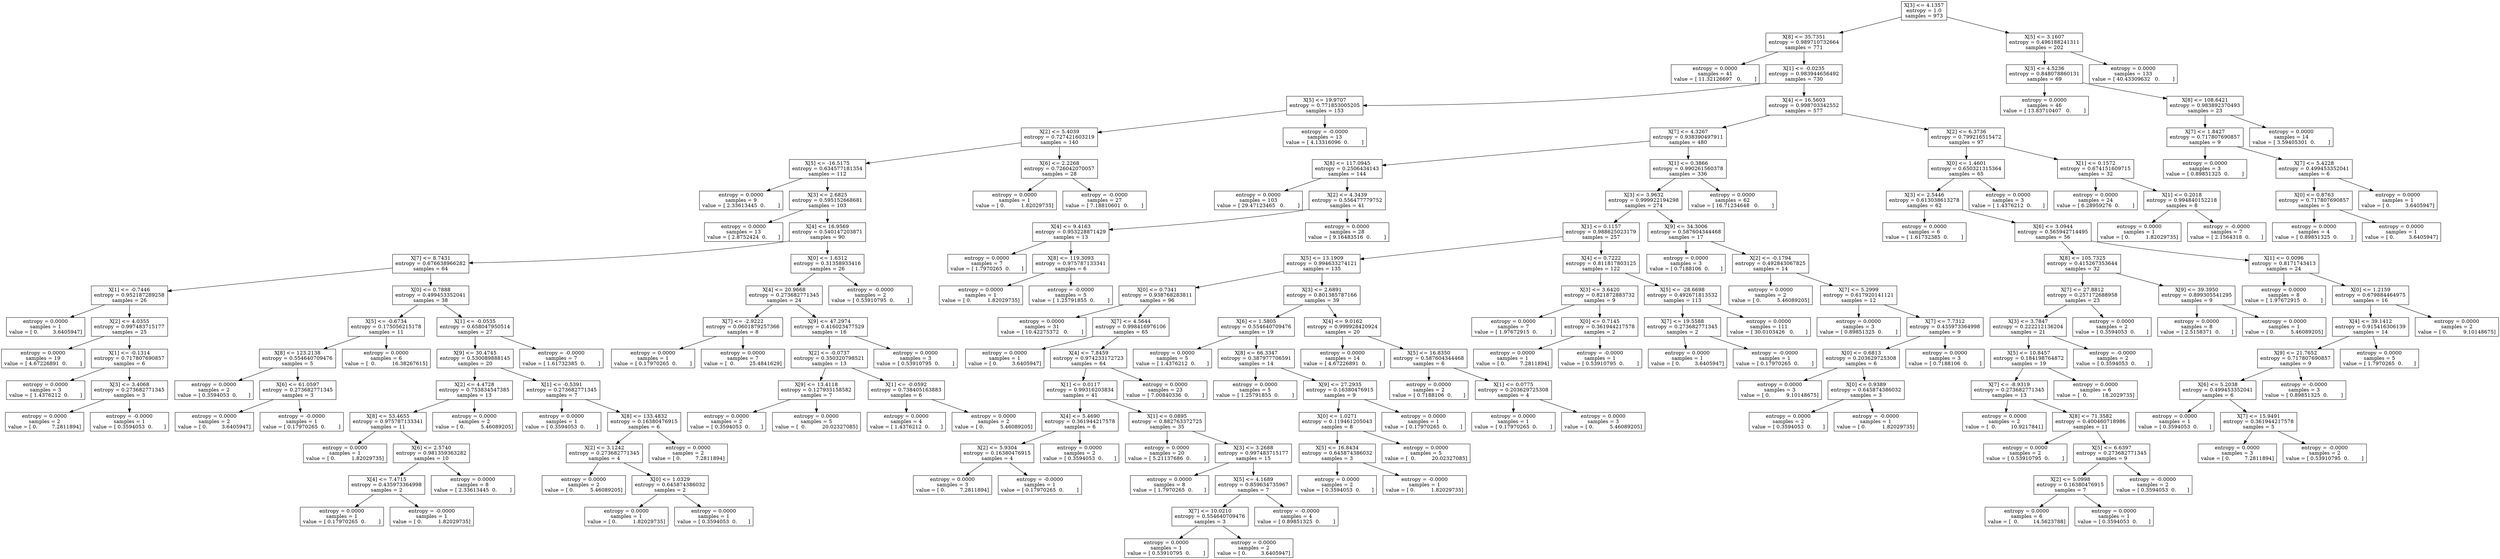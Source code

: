 digraph Tree {
0 [label="X[3] <= 4.1357\nentropy = 1.0\nsamples = 973", shape="box"] ;
1 [label="X[8] <= 35.7351\nentropy = 0.989710732664\nsamples = 771", shape="box"] ;
0 -> 1 ;
2 [label="entropy = 0.0000\nsamples = 41\nvalue = [ 11.32126697   0.        ]", shape="box"] ;
1 -> 2 ;
3 [label="X[1] <= -0.0235\nentropy = 0.983944656492\nsamples = 730", shape="box"] ;
1 -> 3 ;
4 [label="X[5] <= 19.9707\nentropy = 0.771853005205\nsamples = 153", shape="box"] ;
3 -> 4 ;
5 [label="X[2] <= 5.4039\nentropy = 0.727421603219\nsamples = 140", shape="box"] ;
4 -> 5 ;
6 [label="X[5] <= -16.5175\nentropy = 0.634577181354\nsamples = 112", shape="box"] ;
5 -> 6 ;
7 [label="entropy = 0.0000\nsamples = 9\nvalue = [ 2.33613445  0.        ]", shape="box"] ;
6 -> 7 ;
8 [label="X[3] <= 2.6825\nentropy = 0.595152668681\nsamples = 103", shape="box"] ;
6 -> 8 ;
9 [label="entropy = 0.0000\nsamples = 13\nvalue = [ 2.8752424  0.       ]", shape="box"] ;
8 -> 9 ;
10 [label="X[4] <= 16.9569\nentropy = 0.540147203871\nsamples = 90", shape="box"] ;
8 -> 10 ;
11 [label="X[7] <= 8.7431\nentropy = 0.676638966282\nsamples = 64", shape="box"] ;
10 -> 11 ;
12 [label="X[1] <= -0.7446\nentropy = 0.952187289258\nsamples = 26", shape="box"] ;
11 -> 12 ;
13 [label="entropy = 0.0000\nsamples = 1\nvalue = [ 0.         3.6405947]", shape="box"] ;
12 -> 13 ;
14 [label="X[2] <= 4.0355\nentropy = 0.997483715177\nsamples = 25", shape="box"] ;
12 -> 14 ;
15 [label="entropy = 0.0000\nsamples = 19\nvalue = [ 4.67226891  0.        ]", shape="box"] ;
14 -> 15 ;
16 [label="X[1] <= -0.1314\nentropy = 0.717807690857\nsamples = 6", shape="box"] ;
14 -> 16 ;
17 [label="entropy = 0.0000\nsamples = 3\nvalue = [ 1.4376212  0.       ]", shape="box"] ;
16 -> 17 ;
18 [label="X[3] <= 3.4068\nentropy = 0.273682771345\nsamples = 3", shape="box"] ;
16 -> 18 ;
19 [label="entropy = 0.0000\nsamples = 2\nvalue = [ 0.         7.2811894]", shape="box"] ;
18 -> 19 ;
20 [label="entropy = -0.0000\nsamples = 1\nvalue = [ 0.3594053  0.       ]", shape="box"] ;
18 -> 20 ;
21 [label="X[0] <= 0.7888\nentropy = 0.499453352041\nsamples = 38", shape="box"] ;
11 -> 21 ;
22 [label="X[5] <= -0.6734\nentropy = 0.175056215178\nsamples = 11", shape="box"] ;
21 -> 22 ;
23 [label="X[8] <= 123.2138\nentropy = 0.554640709476\nsamples = 5", shape="box"] ;
22 -> 23 ;
24 [label="entropy = 0.0000\nsamples = 2\nvalue = [ 0.3594053  0.       ]", shape="box"] ;
23 -> 24 ;
25 [label="X[6] <= 61.0597\nentropy = 0.273682771345\nsamples = 3", shape="box"] ;
23 -> 25 ;
26 [label="entropy = 0.0000\nsamples = 2\nvalue = [ 0.         3.6405947]", shape="box"] ;
25 -> 26 ;
27 [label="entropy = -0.0000\nsamples = 1\nvalue = [ 0.17970265  0.        ]", shape="box"] ;
25 -> 27 ;
28 [label="entropy = 0.0000\nsamples = 6\nvalue = [  0.          16.38267615]", shape="box"] ;
22 -> 28 ;
29 [label="X[1] <= -0.0535\nentropy = 0.658047950514\nsamples = 27", shape="box"] ;
21 -> 29 ;
30 [label="X[9] <= 30.4745\nentropy = 0.530089888145\nsamples = 20", shape="box"] ;
29 -> 30 ;
31 [label="X[2] <= 4.4728\nentropy = 0.753834547385\nsamples = 13", shape="box"] ;
30 -> 31 ;
32 [label="X[8] <= 53.4655\nentropy = 0.975787133341\nsamples = 11", shape="box"] ;
31 -> 32 ;
33 [label="entropy = 0.0000\nsamples = 1\nvalue = [ 0.          1.82029735]", shape="box"] ;
32 -> 33 ;
34 [label="X[6] <= 2.5740\nentropy = 0.981359363282\nsamples = 10", shape="box"] ;
32 -> 34 ;
35 [label="X[4] <= 7.4715\nentropy = 0.435973364998\nsamples = 2", shape="box"] ;
34 -> 35 ;
36 [label="entropy = 0.0000\nsamples = 1\nvalue = [ 0.17970265  0.        ]", shape="box"] ;
35 -> 36 ;
37 [label="entropy = -0.0000\nsamples = 1\nvalue = [ 0.          1.82029735]", shape="box"] ;
35 -> 37 ;
38 [label="entropy = 0.0000\nsamples = 8\nvalue = [ 2.33613445  0.        ]", shape="box"] ;
34 -> 38 ;
39 [label="entropy = 0.0000\nsamples = 2\nvalue = [ 0.          5.46089205]", shape="box"] ;
31 -> 39 ;
40 [label="X[1] <= -0.5391\nentropy = 0.273682771345\nsamples = 7", shape="box"] ;
30 -> 40 ;
41 [label="entropy = 0.0000\nsamples = 1\nvalue = [ 0.3594053  0.       ]", shape="box"] ;
40 -> 41 ;
42 [label="X[8] <= 133.4832\nentropy = 0.16380476915\nsamples = 6", shape="box"] ;
40 -> 42 ;
43 [label="X[2] <= 3.1242\nentropy = 0.273682771345\nsamples = 4", shape="box"] ;
42 -> 43 ;
44 [label="entropy = 0.0000\nsamples = 2\nvalue = [ 0.          5.46089205]", shape="box"] ;
43 -> 44 ;
45 [label="X[0] <= 1.0329\nentropy = 0.645874386032\nsamples = 2", shape="box"] ;
43 -> 45 ;
46 [label="entropy = 0.0000\nsamples = 1\nvalue = [ 0.          1.82029735]", shape="box"] ;
45 -> 46 ;
47 [label="entropy = 0.0000\nsamples = 1\nvalue = [ 0.3594053  0.       ]", shape="box"] ;
45 -> 47 ;
48 [label="entropy = 0.0000\nsamples = 2\nvalue = [ 0.         7.2811894]", shape="box"] ;
42 -> 48 ;
49 [label="entropy = -0.0000\nsamples = 7\nvalue = [ 1.61732385  0.        ]", shape="box"] ;
29 -> 49 ;
50 [label="X[0] <= 1.6312\nentropy = 0.31358933416\nsamples = 26", shape="box"] ;
10 -> 50 ;
51 [label="X[4] <= 20.9668\nentropy = 0.273682771345\nsamples = 24", shape="box"] ;
50 -> 51 ;
52 [label="X[7] <= -2.9222\nentropy = 0.0601879257366\nsamples = 8", shape="box"] ;
51 -> 52 ;
53 [label="entropy = 0.0000\nsamples = 1\nvalue = [ 0.17970265  0.        ]", shape="box"] ;
52 -> 53 ;
54 [label="entropy = 0.0000\nsamples = 7\nvalue = [  0.         25.4841629]", shape="box"] ;
52 -> 54 ;
55 [label="X[9] <= 47.2974\nentropy = 0.416023477529\nsamples = 16", shape="box"] ;
51 -> 55 ;
56 [label="X[2] <= -0.0737\nentropy = 0.350320798521\nsamples = 13", shape="box"] ;
55 -> 56 ;
57 [label="X[9] <= 13.4118\nentropy = 0.127935158582\nsamples = 7", shape="box"] ;
56 -> 57 ;
58 [label="entropy = 0.0000\nsamples = 2\nvalue = [ 0.3594053  0.       ]", shape="box"] ;
57 -> 58 ;
59 [label="entropy = 0.0000\nsamples = 5\nvalue = [  0.          20.02327085]", shape="box"] ;
57 -> 59 ;
60 [label="X[1] <= -0.0592\nentropy = 0.738405163883\nsamples = 6", shape="box"] ;
56 -> 60 ;
61 [label="entropy = 0.0000\nsamples = 4\nvalue = [ 1.4376212  0.       ]", shape="box"] ;
60 -> 61 ;
62 [label="entropy = 0.0000\nsamples = 2\nvalue = [ 0.          5.46089205]", shape="box"] ;
60 -> 62 ;
63 [label="entropy = 0.0000\nsamples = 3\nvalue = [ 0.53910795  0.        ]", shape="box"] ;
55 -> 63 ;
64 [label="entropy = -0.0000\nsamples = 2\nvalue = [ 0.53910795  0.        ]", shape="box"] ;
50 -> 64 ;
65 [label="X[6] <= 2.2268\nentropy = 0.726042070057\nsamples = 28", shape="box"] ;
5 -> 65 ;
66 [label="entropy = 0.0000\nsamples = 1\nvalue = [ 0.          1.82029735]", shape="box"] ;
65 -> 66 ;
67 [label="entropy = -0.0000\nsamples = 27\nvalue = [ 7.18810601  0.        ]", shape="box"] ;
65 -> 67 ;
68 [label="entropy = -0.0000\nsamples = 13\nvalue = [ 4.13316096  0.        ]", shape="box"] ;
4 -> 68 ;
69 [label="X[4] <= 16.5603\nentropy = 0.998703342552\nsamples = 577", shape="box"] ;
3 -> 69 ;
70 [label="X[7] <= 4.3267\nentropy = 0.938390497911\nsamples = 480", shape="box"] ;
69 -> 70 ;
71 [label="X[8] <= 117.0945\nentropy = 0.2506434143\nsamples = 144", shape="box"] ;
70 -> 71 ;
72 [label="entropy = 0.0000\nsamples = 103\nvalue = [ 29.47123465   0.        ]", shape="box"] ;
71 -> 72 ;
73 [label="X[2] <= 4.3439\nentropy = 0.556477779752\nsamples = 41", shape="box"] ;
71 -> 73 ;
74 [label="X[4] <= 9.4163\nentropy = 0.953228871429\nsamples = 13", shape="box"] ;
73 -> 74 ;
75 [label="entropy = 0.0000\nsamples = 7\nvalue = [ 1.7970265  0.       ]", shape="box"] ;
74 -> 75 ;
76 [label="X[8] <= 119.3093\nentropy = 0.975787133341\nsamples = 6", shape="box"] ;
74 -> 76 ;
77 [label="entropy = 0.0000\nsamples = 1\nvalue = [ 0.          1.82029735]", shape="box"] ;
76 -> 77 ;
78 [label="entropy = -0.0000\nsamples = 5\nvalue = [ 1.25791855  0.        ]", shape="box"] ;
76 -> 78 ;
79 [label="entropy = 0.0000\nsamples = 28\nvalue = [ 9.16483516  0.        ]", shape="box"] ;
73 -> 79 ;
80 [label="X[1] <= 0.3866\nentropy = 0.990261560378\nsamples = 336", shape="box"] ;
70 -> 80 ;
81 [label="X[3] <= 3.9632\nentropy = 0.999922194298\nsamples = 274", shape="box"] ;
80 -> 81 ;
82 [label="X[1] <= 0.1157\nentropy = 0.988625023179\nsamples = 257", shape="box"] ;
81 -> 82 ;
83 [label="X[5] <= 13.1909\nentropy = 0.994633274121\nsamples = 135", shape="box"] ;
82 -> 83 ;
84 [label="X[0] <= 0.7341\nentropy = 0.938768283811\nsamples = 96", shape="box"] ;
83 -> 84 ;
85 [label="entropy = 0.0000\nsamples = 31\nvalue = [ 10.42275372   0.        ]", shape="box"] ;
84 -> 85 ;
86 [label="X[7] <= 4.5644\nentropy = 0.998416976106\nsamples = 65", shape="box"] ;
84 -> 86 ;
87 [label="entropy = 0.0000\nsamples = 1\nvalue = [ 0.         3.6405947]", shape="box"] ;
86 -> 87 ;
88 [label="X[4] <= 7.8459\nentropy = 0.974233172723\nsamples = 64", shape="box"] ;
86 -> 88 ;
89 [label="X[1] <= 0.0117\nentropy = 0.99316203834\nsamples = 41", shape="box"] ;
88 -> 89 ;
90 [label="X[4] <= 5.4690\nentropy = 0.361944217578\nsamples = 6", shape="box"] ;
89 -> 90 ;
91 [label="X[2] <= 5.9304\nentropy = 0.16380476915\nsamples = 4", shape="box"] ;
90 -> 91 ;
92 [label="entropy = 0.0000\nsamples = 3\nvalue = [ 0.         7.2811894]", shape="box"] ;
91 -> 92 ;
93 [label="entropy = -0.0000\nsamples = 1\nvalue = [ 0.17970265  0.        ]", shape="box"] ;
91 -> 93 ;
94 [label="entropy = 0.0000\nsamples = 2\nvalue = [ 0.3594053  0.       ]", shape="box"] ;
90 -> 94 ;
95 [label="X[1] <= 0.0895\nentropy = 0.882763372725\nsamples = 35", shape="box"] ;
89 -> 95 ;
96 [label="entropy = 0.0000\nsamples = 20\nvalue = [ 5.21137686  0.        ]", shape="box"] ;
95 -> 96 ;
97 [label="X[3] <= 3.2688\nentropy = 0.997483715177\nsamples = 15", shape="box"] ;
95 -> 97 ;
98 [label="entropy = 0.0000\nsamples = 8\nvalue = [ 1.7970265  0.       ]", shape="box"] ;
97 -> 98 ;
99 [label="X[5] <= 4.1689\nentropy = 0.859634735967\nsamples = 7", shape="box"] ;
97 -> 99 ;
100 [label="X[7] <= 10.0210\nentropy = 0.554640709476\nsamples = 3", shape="box"] ;
99 -> 100 ;
101 [label="entropy = 0.0000\nsamples = 1\nvalue = [ 0.53910795  0.        ]", shape="box"] ;
100 -> 101 ;
102 [label="entropy = 0.0000\nsamples = 2\nvalue = [ 0.         3.6405947]", shape="box"] ;
100 -> 102 ;
103 [label="entropy = -0.0000\nsamples = 4\nvalue = [ 0.89851325  0.        ]", shape="box"] ;
99 -> 103 ;
104 [label="entropy = 0.0000\nsamples = 23\nvalue = [ 7.00840336  0.        ]", shape="box"] ;
88 -> 104 ;
105 [label="X[3] <= 2.6891\nentropy = 0.801385787166\nsamples = 39", shape="box"] ;
83 -> 105 ;
106 [label="X[6] <= 1.5805\nentropy = 0.554640709476\nsamples = 19", shape="box"] ;
105 -> 106 ;
107 [label="entropy = 0.0000\nsamples = 5\nvalue = [ 1.4376212  0.       ]", shape="box"] ;
106 -> 107 ;
108 [label="X[8] <= 66.3347\nentropy = 0.387977706591\nsamples = 14", shape="box"] ;
106 -> 108 ;
109 [label="entropy = 0.0000\nsamples = 5\nvalue = [ 1.25791855  0.        ]", shape="box"] ;
108 -> 109 ;
110 [label="X[9] <= 27.2935\nentropy = 0.16380476915\nsamples = 9", shape="box"] ;
108 -> 110 ;
111 [label="X[0] <= 1.0271\nentropy = 0.119461205043\nsamples = 8", shape="box"] ;
110 -> 111 ;
112 [label="X[5] <= 16.8434\nentropy = 0.645874386032\nsamples = 3", shape="box"] ;
111 -> 112 ;
113 [label="entropy = 0.0000\nsamples = 2\nvalue = [ 0.3594053  0.       ]", shape="box"] ;
112 -> 113 ;
114 [label="entropy = -0.0000\nsamples = 1\nvalue = [ 0.          1.82029735]", shape="box"] ;
112 -> 114 ;
115 [label="entropy = 0.0000\nsamples = 5\nvalue = [  0.          20.02327085]", shape="box"] ;
111 -> 115 ;
116 [label="entropy = 0.0000\nsamples = 1\nvalue = [ 0.17970265  0.        ]", shape="box"] ;
110 -> 116 ;
117 [label="X[4] <= 9.0162\nentropy = 0.999928420924\nsamples = 20", shape="box"] ;
105 -> 117 ;
118 [label="entropy = 0.0000\nsamples = 14\nvalue = [ 4.67226891  0.        ]", shape="box"] ;
117 -> 118 ;
119 [label="X[5] <= 16.8350\nentropy = 0.587604344468\nsamples = 6", shape="box"] ;
117 -> 119 ;
120 [label="entropy = 0.0000\nsamples = 2\nvalue = [ 0.7188106  0.       ]", shape="box"] ;
119 -> 120 ;
121 [label="X[1] <= 0.0775\nentropy = 0.203629725308\nsamples = 4", shape="box"] ;
119 -> 121 ;
122 [label="entropy = 0.0000\nsamples = 1\nvalue = [ 0.17970265  0.        ]", shape="box"] ;
121 -> 122 ;
123 [label="entropy = 0.0000\nsamples = 3\nvalue = [ 0.          5.46089205]", shape="box"] ;
121 -> 123 ;
124 [label="X[4] <= 0.7222\nentropy = 0.811817803125\nsamples = 122", shape="box"] ;
82 -> 124 ;
125 [label="X[3] <= 3.6420\nentropy = 0.821872883732\nsamples = 9", shape="box"] ;
124 -> 125 ;
126 [label="entropy = 0.0000\nsamples = 7\nvalue = [ 1.97672915  0.        ]", shape="box"] ;
125 -> 126 ;
127 [label="X[0] <= 0.7145\nentropy = 0.361944217578\nsamples = 2", shape="box"] ;
125 -> 127 ;
128 [label="entropy = 0.0000\nsamples = 1\nvalue = [ 0.         7.2811894]", shape="box"] ;
127 -> 128 ;
129 [label="entropy = -0.0000\nsamples = 1\nvalue = [ 0.53910795  0.        ]", shape="box"] ;
127 -> 129 ;
130 [label="X[5] <= -28.6698\nentropy = 0.492671813532\nsamples = 113", shape="box"] ;
124 -> 130 ;
131 [label="X[7] <= 19.5588\nentropy = 0.273682771345\nsamples = 2", shape="box"] ;
130 -> 131 ;
132 [label="entropy = 0.0000\nsamples = 1\nvalue = [ 0.         3.6405947]", shape="box"] ;
131 -> 132 ;
133 [label="entropy = -0.0000\nsamples = 1\nvalue = [ 0.17970265  0.        ]", shape="box"] ;
131 -> 133 ;
134 [label="entropy = 0.0000\nsamples = 111\nvalue = [ 30.0103426   0.       ]", shape="box"] ;
130 -> 134 ;
135 [label="X[9] <= 34.3006\nentropy = 0.587604344468\nsamples = 17", shape="box"] ;
81 -> 135 ;
136 [label="entropy = 0.0000\nsamples = 3\nvalue = [ 0.7188106  0.       ]", shape="box"] ;
135 -> 136 ;
137 [label="X[2] <= -0.1794\nentropy = 0.492843067825\nsamples = 14", shape="box"] ;
135 -> 137 ;
138 [label="entropy = 0.0000\nsamples = 2\nvalue = [ 0.          5.46089205]", shape="box"] ;
137 -> 138 ;
139 [label="X[7] <= 5.2999\nentropy = 0.617920141121\nsamples = 12", shape="box"] ;
137 -> 139 ;
140 [label="entropy = 0.0000\nsamples = 3\nvalue = [ 0.89851325  0.        ]", shape="box"] ;
139 -> 140 ;
141 [label="X[7] <= 7.7312\nentropy = 0.435973364998\nsamples = 9", shape="box"] ;
139 -> 141 ;
142 [label="X[0] <= 0.6813\nentropy = 0.203629725308\nsamples = 6", shape="box"] ;
141 -> 142 ;
143 [label="entropy = 0.0000\nsamples = 3\nvalue = [ 0.          9.10148675]", shape="box"] ;
142 -> 143 ;
144 [label="X[0] <= 0.9389\nentropy = 0.645874386032\nsamples = 3", shape="box"] ;
142 -> 144 ;
145 [label="entropy = 0.0000\nsamples = 2\nvalue = [ 0.3594053  0.       ]", shape="box"] ;
144 -> 145 ;
146 [label="entropy = -0.0000\nsamples = 1\nvalue = [ 0.          1.82029735]", shape="box"] ;
144 -> 146 ;
147 [label="entropy = 0.0000\nsamples = 3\nvalue = [ 0.7188106  0.       ]", shape="box"] ;
141 -> 147 ;
148 [label="entropy = 0.0000\nsamples = 62\nvalue = [ 16.71234648   0.        ]", shape="box"] ;
80 -> 148 ;
149 [label="X[2] <= 6.3736\nentropy = 0.799216515472\nsamples = 97", shape="box"] ;
69 -> 149 ;
150 [label="X[0] <= 1.4601\nentropy = 0.650321315364\nsamples = 65", shape="box"] ;
149 -> 150 ;
151 [label="X[3] <= 2.5446\nentropy = 0.613038613278\nsamples = 62", shape="box"] ;
150 -> 151 ;
152 [label="entropy = 0.0000\nsamples = 6\nvalue = [ 1.61732385  0.        ]", shape="box"] ;
151 -> 152 ;
153 [label="X[6] <= 3.0944\nentropy = 0.565942714495\nsamples = 56", shape="box"] ;
151 -> 153 ;
154 [label="X[8] <= 105.7325\nentropy = 0.415267353644\nsamples = 32", shape="box"] ;
153 -> 154 ;
155 [label="X[7] <= 27.8812\nentropy = 0.257172688958\nsamples = 23", shape="box"] ;
154 -> 155 ;
156 [label="X[3] <= 3.7847\nentropy = 0.222212136204\nsamples = 21", shape="box"] ;
155 -> 156 ;
157 [label="X[5] <= 10.8457\nentropy = 0.184198764872\nsamples = 19", shape="box"] ;
156 -> 157 ;
158 [label="X[7] <= -8.9319\nentropy = 0.273682771345\nsamples = 13", shape="box"] ;
157 -> 158 ;
159 [label="entropy = 0.0000\nsamples = 2\nvalue = [  0.         10.9217841]", shape="box"] ;
158 -> 159 ;
160 [label="X[8] <= 71.3582\nentropy = 0.400460718986\nsamples = 11", shape="box"] ;
158 -> 160 ;
161 [label="entropy = 0.0000\nsamples = 2\nvalue = [ 0.53910795  0.        ]", shape="box"] ;
160 -> 161 ;
162 [label="X[5] <= 6.6397\nentropy = 0.273682771345\nsamples = 9", shape="box"] ;
160 -> 162 ;
163 [label="X[2] <= 5.0998\nentropy = 0.16380476915\nsamples = 7", shape="box"] ;
162 -> 163 ;
164 [label="entropy = 0.0000\nsamples = 6\nvalue = [  0.         14.5623788]", shape="box"] ;
163 -> 164 ;
165 [label="entropy = 0.0000\nsamples = 1\nvalue = [ 0.3594053  0.       ]", shape="box"] ;
163 -> 165 ;
166 [label="entropy = -0.0000\nsamples = 2\nvalue = [ 0.3594053  0.       ]", shape="box"] ;
162 -> 166 ;
167 [label="entropy = 0.0000\nsamples = 6\nvalue = [  0.         18.2029735]", shape="box"] ;
157 -> 167 ;
168 [label="entropy = -0.0000\nsamples = 2\nvalue = [ 0.3594053  0.       ]", shape="box"] ;
156 -> 168 ;
169 [label="entropy = 0.0000\nsamples = 2\nvalue = [ 0.3594053  0.       ]", shape="box"] ;
155 -> 169 ;
170 [label="X[9] <= 39.3950\nentropy = 0.899305541295\nsamples = 9", shape="box"] ;
154 -> 170 ;
171 [label="entropy = 0.0000\nsamples = 8\nvalue = [ 2.5158371  0.       ]", shape="box"] ;
170 -> 171 ;
172 [label="entropy = 0.0000\nsamples = 1\nvalue = [ 0.          5.46089205]", shape="box"] ;
170 -> 172 ;
173 [label="X[1] <= 0.0096\nentropy = 0.8171743413\nsamples = 24", shape="box"] ;
153 -> 173 ;
174 [label="entropy = 0.0000\nsamples = 8\nvalue = [ 1.97672915  0.        ]", shape="box"] ;
173 -> 174 ;
175 [label="X[0] <= 1.2159\nentropy = 0.679884464975\nsamples = 16", shape="box"] ;
173 -> 175 ;
176 [label="X[4] <= 39.1412\nentropy = 0.915416306139\nsamples = 14", shape="box"] ;
175 -> 176 ;
177 [label="X[9] <= 21.7652\nentropy = 0.717807690857\nsamples = 9", shape="box"] ;
176 -> 177 ;
178 [label="X[6] <= 5.2038\nentropy = 0.499453352041\nsamples = 6", shape="box"] ;
177 -> 178 ;
179 [label="entropy = 0.0000\nsamples = 1\nvalue = [ 0.3594053  0.       ]", shape="box"] ;
178 -> 179 ;
180 [label="X[7] <= 15.9491\nentropy = 0.361944217578\nsamples = 5", shape="box"] ;
178 -> 180 ;
181 [label="entropy = 0.0000\nsamples = 3\nvalue = [ 0.         7.2811894]", shape="box"] ;
180 -> 181 ;
182 [label="entropy = -0.0000\nsamples = 2\nvalue = [ 0.53910795  0.        ]", shape="box"] ;
180 -> 182 ;
183 [label="entropy = -0.0000\nsamples = 3\nvalue = [ 0.89851325  0.        ]", shape="box"] ;
177 -> 183 ;
184 [label="entropy = 0.0000\nsamples = 5\nvalue = [ 1.7970265  0.       ]", shape="box"] ;
176 -> 184 ;
185 [label="entropy = 0.0000\nsamples = 2\nvalue = [ 0.          9.10148675]", shape="box"] ;
175 -> 185 ;
186 [label="entropy = 0.0000\nsamples = 3\nvalue = [ 1.4376212  0.       ]", shape="box"] ;
150 -> 186 ;
187 [label="X[1] <= 0.1572\nentropy = 0.674151609715\nsamples = 32", shape="box"] ;
149 -> 187 ;
188 [label="entropy = 0.0000\nsamples = 24\nvalue = [ 6.28959276  0.        ]", shape="box"] ;
187 -> 188 ;
189 [label="X[1] <= 0.2018\nentropy = 0.994840152218\nsamples = 8", shape="box"] ;
187 -> 189 ;
190 [label="entropy = 0.0000\nsamples = 1\nvalue = [ 0.          1.82029735]", shape="box"] ;
189 -> 190 ;
191 [label="entropy = -0.0000\nsamples = 7\nvalue = [ 2.1564318  0.       ]", shape="box"] ;
189 -> 191 ;
192 [label="X[5] <= 3.1607\nentropy = 0.496188241311\nsamples = 202", shape="box"] ;
0 -> 192 ;
193 [label="X[3] <= 4.5236\nentropy = 0.848078860131\nsamples = 69", shape="box"] ;
192 -> 193 ;
194 [label="entropy = 0.0000\nsamples = 46\nvalue = [ 13.83710407   0.        ]", shape="box"] ;
193 -> 194 ;
195 [label="X[8] <= 108.6421\nentropy = 0.983892370493\nsamples = 23", shape="box"] ;
193 -> 195 ;
196 [label="X[7] <= 1.8427\nentropy = 0.717807690857\nsamples = 9", shape="box"] ;
195 -> 196 ;
197 [label="entropy = 0.0000\nsamples = 3\nvalue = [ 0.89851325  0.        ]", shape="box"] ;
196 -> 197 ;
198 [label="X[7] <= 5.4228\nentropy = 0.499453352041\nsamples = 6", shape="box"] ;
196 -> 198 ;
199 [label="X[0] <= 0.8763\nentropy = 0.717807690857\nsamples = 5", shape="box"] ;
198 -> 199 ;
200 [label="entropy = 0.0000\nsamples = 4\nvalue = [ 0.89851325  0.        ]", shape="box"] ;
199 -> 200 ;
201 [label="entropy = 0.0000\nsamples = 1\nvalue = [ 0.         3.6405947]", shape="box"] ;
199 -> 201 ;
202 [label="entropy = 0.0000\nsamples = 1\nvalue = [ 0.         3.6405947]", shape="box"] ;
198 -> 202 ;
203 [label="entropy = 0.0000\nsamples = 14\nvalue = [ 3.59405301  0.        ]", shape="box"] ;
195 -> 203 ;
204 [label="entropy = 0.0000\nsamples = 133\nvalue = [ 40.43309632   0.        ]", shape="box"] ;
192 -> 204 ;
}